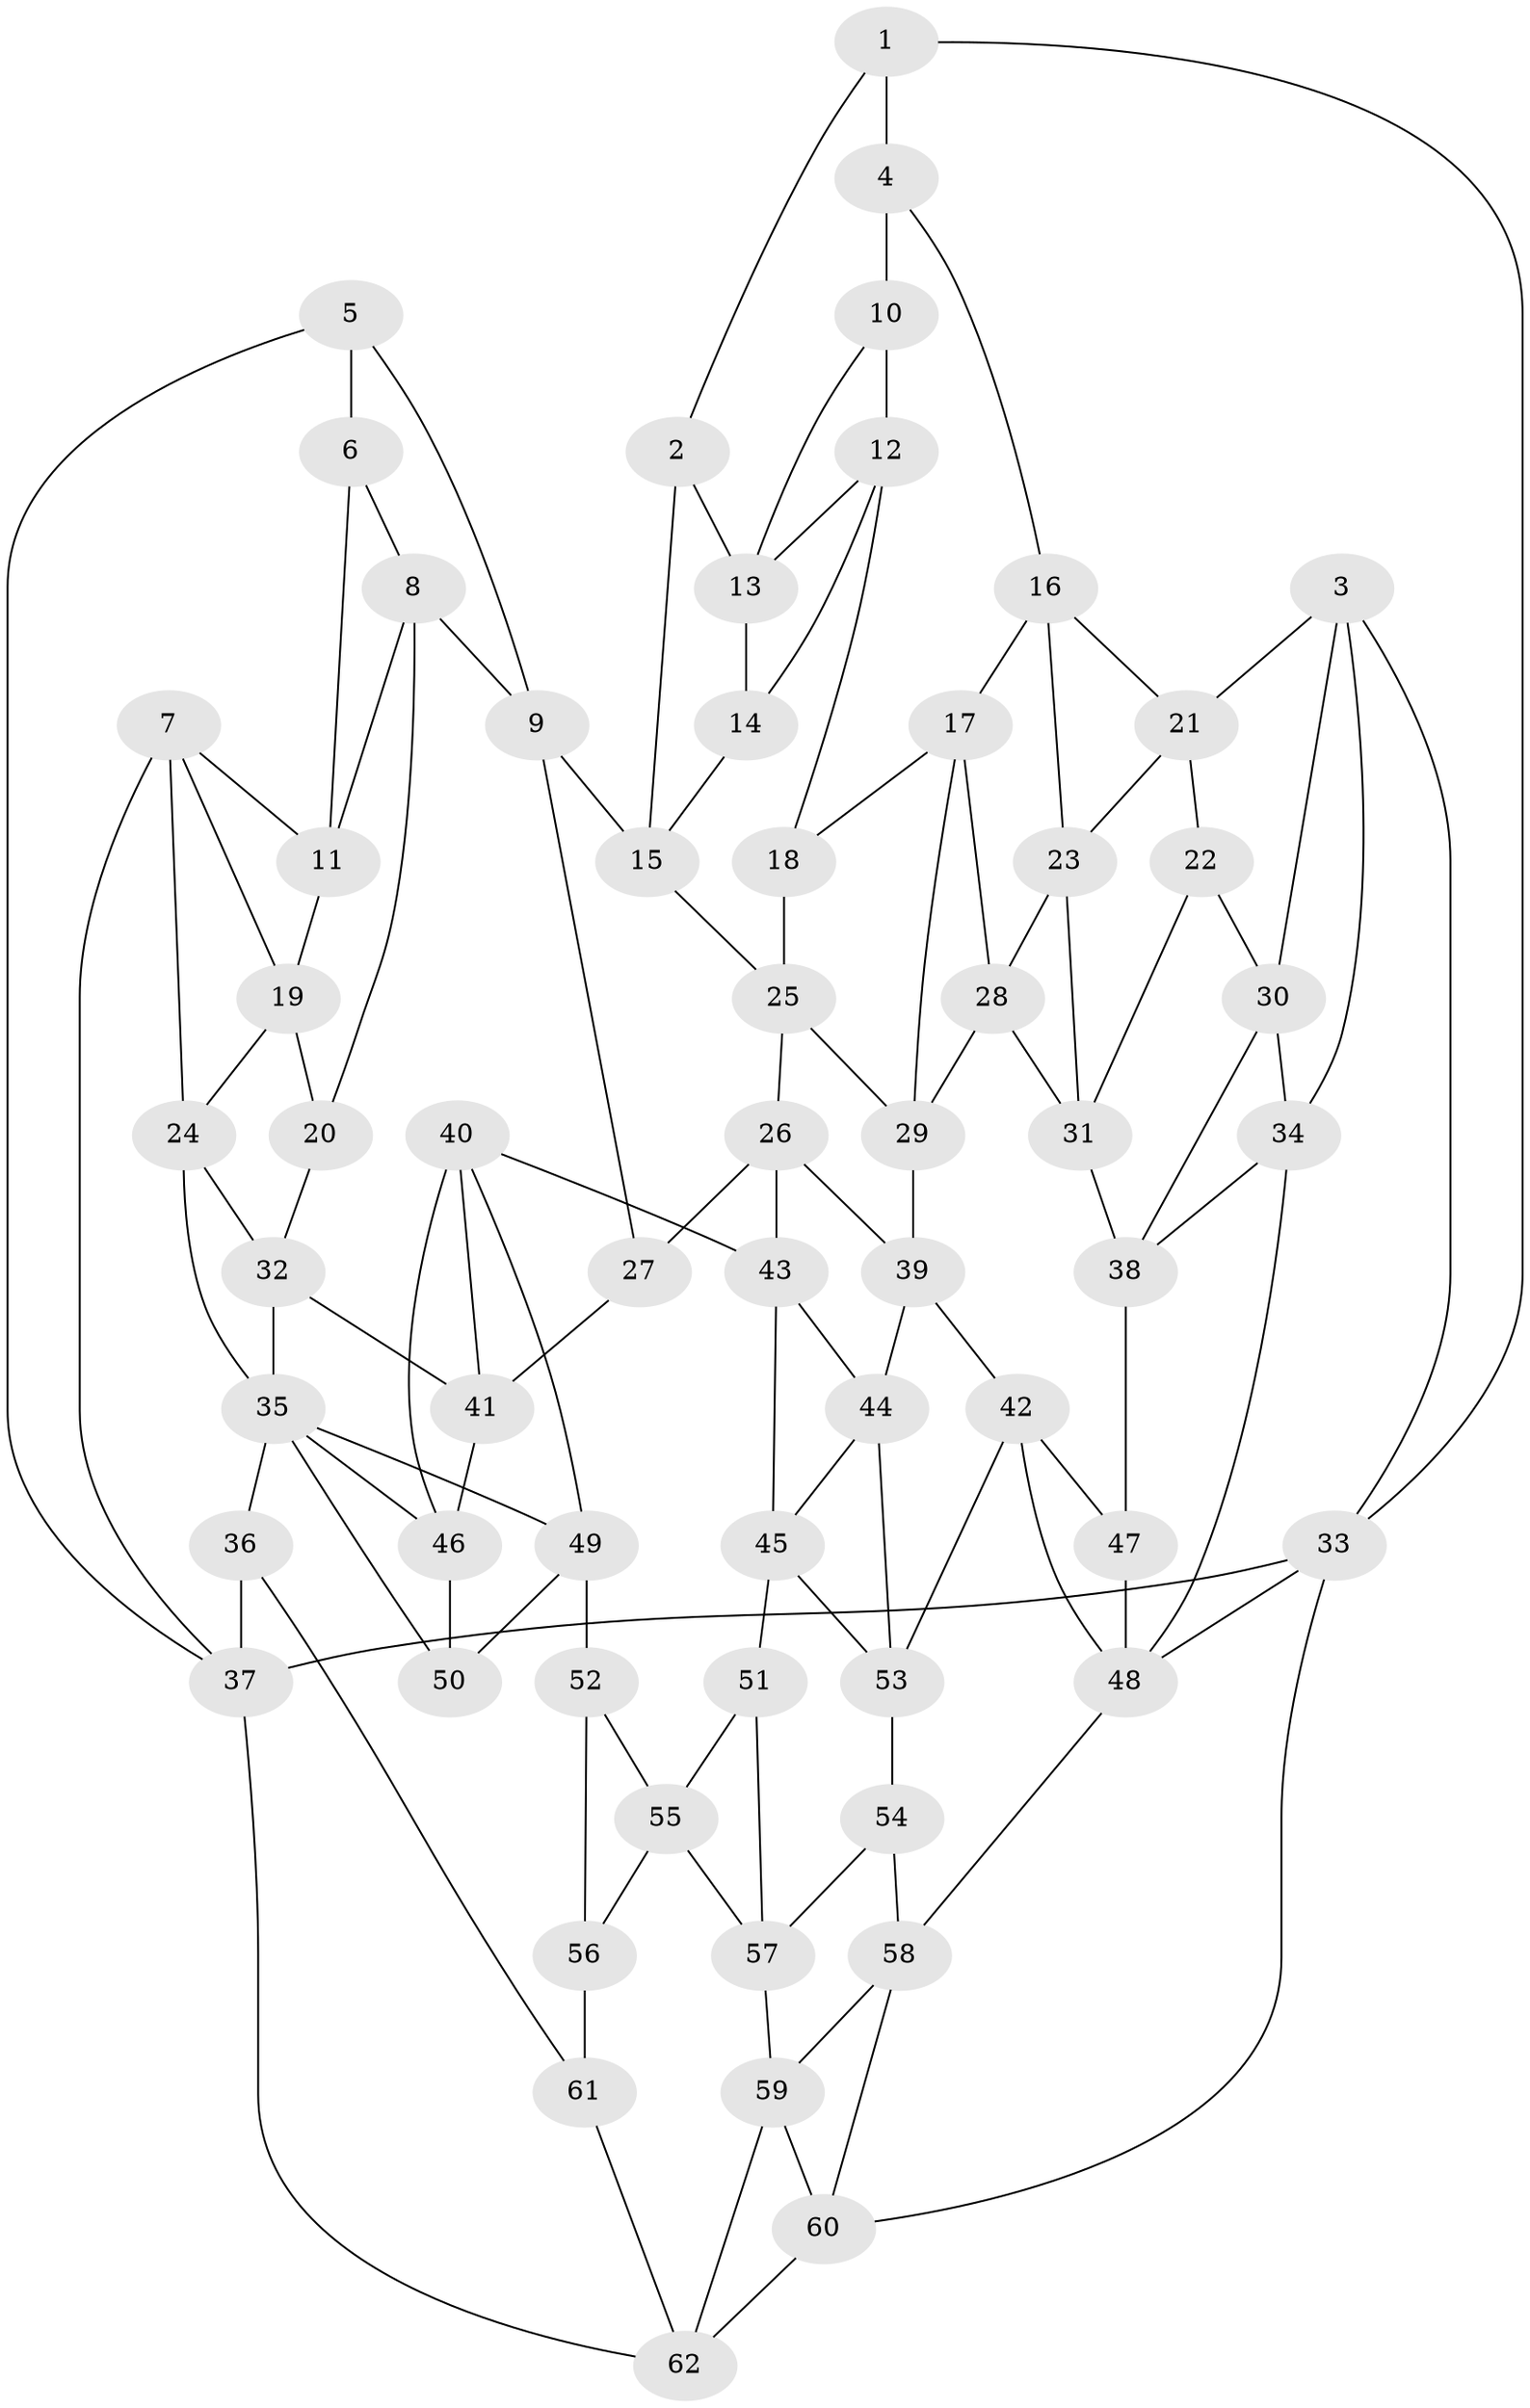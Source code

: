 // original degree distribution, {3: 0.015873015873015872, 4: 0.2619047619047619, 5: 0.47619047619047616, 6: 0.24603174603174602}
// Generated by graph-tools (version 1.1) at 2025/50/03/09/25 03:50:58]
// undirected, 62 vertices, 117 edges
graph export_dot {
graph [start="1"]
  node [color=gray90,style=filled];
  1;
  2;
  3;
  4;
  5;
  6;
  7;
  8;
  9;
  10;
  11;
  12;
  13;
  14;
  15;
  16;
  17;
  18;
  19;
  20;
  21;
  22;
  23;
  24;
  25;
  26;
  27;
  28;
  29;
  30;
  31;
  32;
  33;
  34;
  35;
  36;
  37;
  38;
  39;
  40;
  41;
  42;
  43;
  44;
  45;
  46;
  47;
  48;
  49;
  50;
  51;
  52;
  53;
  54;
  55;
  56;
  57;
  58;
  59;
  60;
  61;
  62;
  1 -- 2 [weight=1.0];
  1 -- 4 [weight=1.0];
  1 -- 33 [weight=1.0];
  2 -- 13 [weight=1.0];
  2 -- 15 [weight=1.0];
  3 -- 21 [weight=1.0];
  3 -- 30 [weight=1.0];
  3 -- 33 [weight=1.0];
  3 -- 34 [weight=1.0];
  4 -- 10 [weight=2.0];
  4 -- 16 [weight=1.0];
  5 -- 6 [weight=1.0];
  5 -- 9 [weight=1.0];
  5 -- 37 [weight=1.0];
  6 -- 8 [weight=1.0];
  6 -- 11 [weight=1.0];
  7 -- 11 [weight=1.0];
  7 -- 19 [weight=1.0];
  7 -- 24 [weight=1.0];
  7 -- 37 [weight=1.0];
  8 -- 9 [weight=1.0];
  8 -- 11 [weight=1.0];
  8 -- 20 [weight=1.0];
  9 -- 15 [weight=1.0];
  9 -- 27 [weight=1.0];
  10 -- 12 [weight=1.0];
  10 -- 13 [weight=1.0];
  11 -- 19 [weight=1.0];
  12 -- 13 [weight=1.0];
  12 -- 14 [weight=1.0];
  12 -- 18 [weight=1.0];
  13 -- 14 [weight=1.0];
  14 -- 15 [weight=1.0];
  15 -- 25 [weight=1.0];
  16 -- 17 [weight=1.0];
  16 -- 21 [weight=1.0];
  16 -- 23 [weight=1.0];
  17 -- 18 [weight=1.0];
  17 -- 28 [weight=1.0];
  17 -- 29 [weight=1.0];
  18 -- 25 [weight=1.0];
  19 -- 20 [weight=1.0];
  19 -- 24 [weight=1.0];
  20 -- 32 [weight=1.0];
  21 -- 22 [weight=1.0];
  21 -- 23 [weight=1.0];
  22 -- 30 [weight=1.0];
  22 -- 31 [weight=1.0];
  23 -- 28 [weight=1.0];
  23 -- 31 [weight=1.0];
  24 -- 32 [weight=1.0];
  24 -- 35 [weight=1.0];
  25 -- 26 [weight=1.0];
  25 -- 29 [weight=1.0];
  26 -- 27 [weight=1.0];
  26 -- 39 [weight=1.0];
  26 -- 43 [weight=1.0];
  27 -- 41 [weight=1.0];
  28 -- 29 [weight=1.0];
  28 -- 31 [weight=1.0];
  29 -- 39 [weight=1.0];
  30 -- 34 [weight=1.0];
  30 -- 38 [weight=1.0];
  31 -- 38 [weight=1.0];
  32 -- 35 [weight=1.0];
  32 -- 41 [weight=1.0];
  33 -- 37 [weight=2.0];
  33 -- 48 [weight=1.0];
  33 -- 60 [weight=1.0];
  34 -- 38 [weight=1.0];
  34 -- 48 [weight=1.0];
  35 -- 36 [weight=1.0];
  35 -- 46 [weight=1.0];
  35 -- 49 [weight=1.0];
  35 -- 50 [weight=1.0];
  36 -- 37 [weight=1.0];
  36 -- 61 [weight=1.0];
  37 -- 62 [weight=1.0];
  38 -- 47 [weight=1.0];
  39 -- 42 [weight=1.0];
  39 -- 44 [weight=1.0];
  40 -- 41 [weight=1.0];
  40 -- 43 [weight=1.0];
  40 -- 46 [weight=1.0];
  40 -- 49 [weight=1.0];
  41 -- 46 [weight=1.0];
  42 -- 47 [weight=1.0];
  42 -- 48 [weight=1.0];
  42 -- 53 [weight=1.0];
  43 -- 44 [weight=1.0];
  43 -- 45 [weight=1.0];
  44 -- 45 [weight=1.0];
  44 -- 53 [weight=1.0];
  45 -- 51 [weight=1.0];
  45 -- 53 [weight=1.0];
  46 -- 50 [weight=1.0];
  47 -- 48 [weight=2.0];
  48 -- 58 [weight=1.0];
  49 -- 50 [weight=1.0];
  49 -- 52 [weight=1.0];
  51 -- 55 [weight=1.0];
  51 -- 57 [weight=1.0];
  52 -- 55 [weight=1.0];
  52 -- 56 [weight=1.0];
  53 -- 54 [weight=1.0];
  54 -- 57 [weight=1.0];
  54 -- 58 [weight=1.0];
  55 -- 56 [weight=1.0];
  55 -- 57 [weight=1.0];
  56 -- 61 [weight=2.0];
  57 -- 59 [weight=1.0];
  58 -- 59 [weight=1.0];
  58 -- 60 [weight=1.0];
  59 -- 60 [weight=1.0];
  59 -- 62 [weight=1.0];
  60 -- 62 [weight=1.0];
  61 -- 62 [weight=1.0];
}
